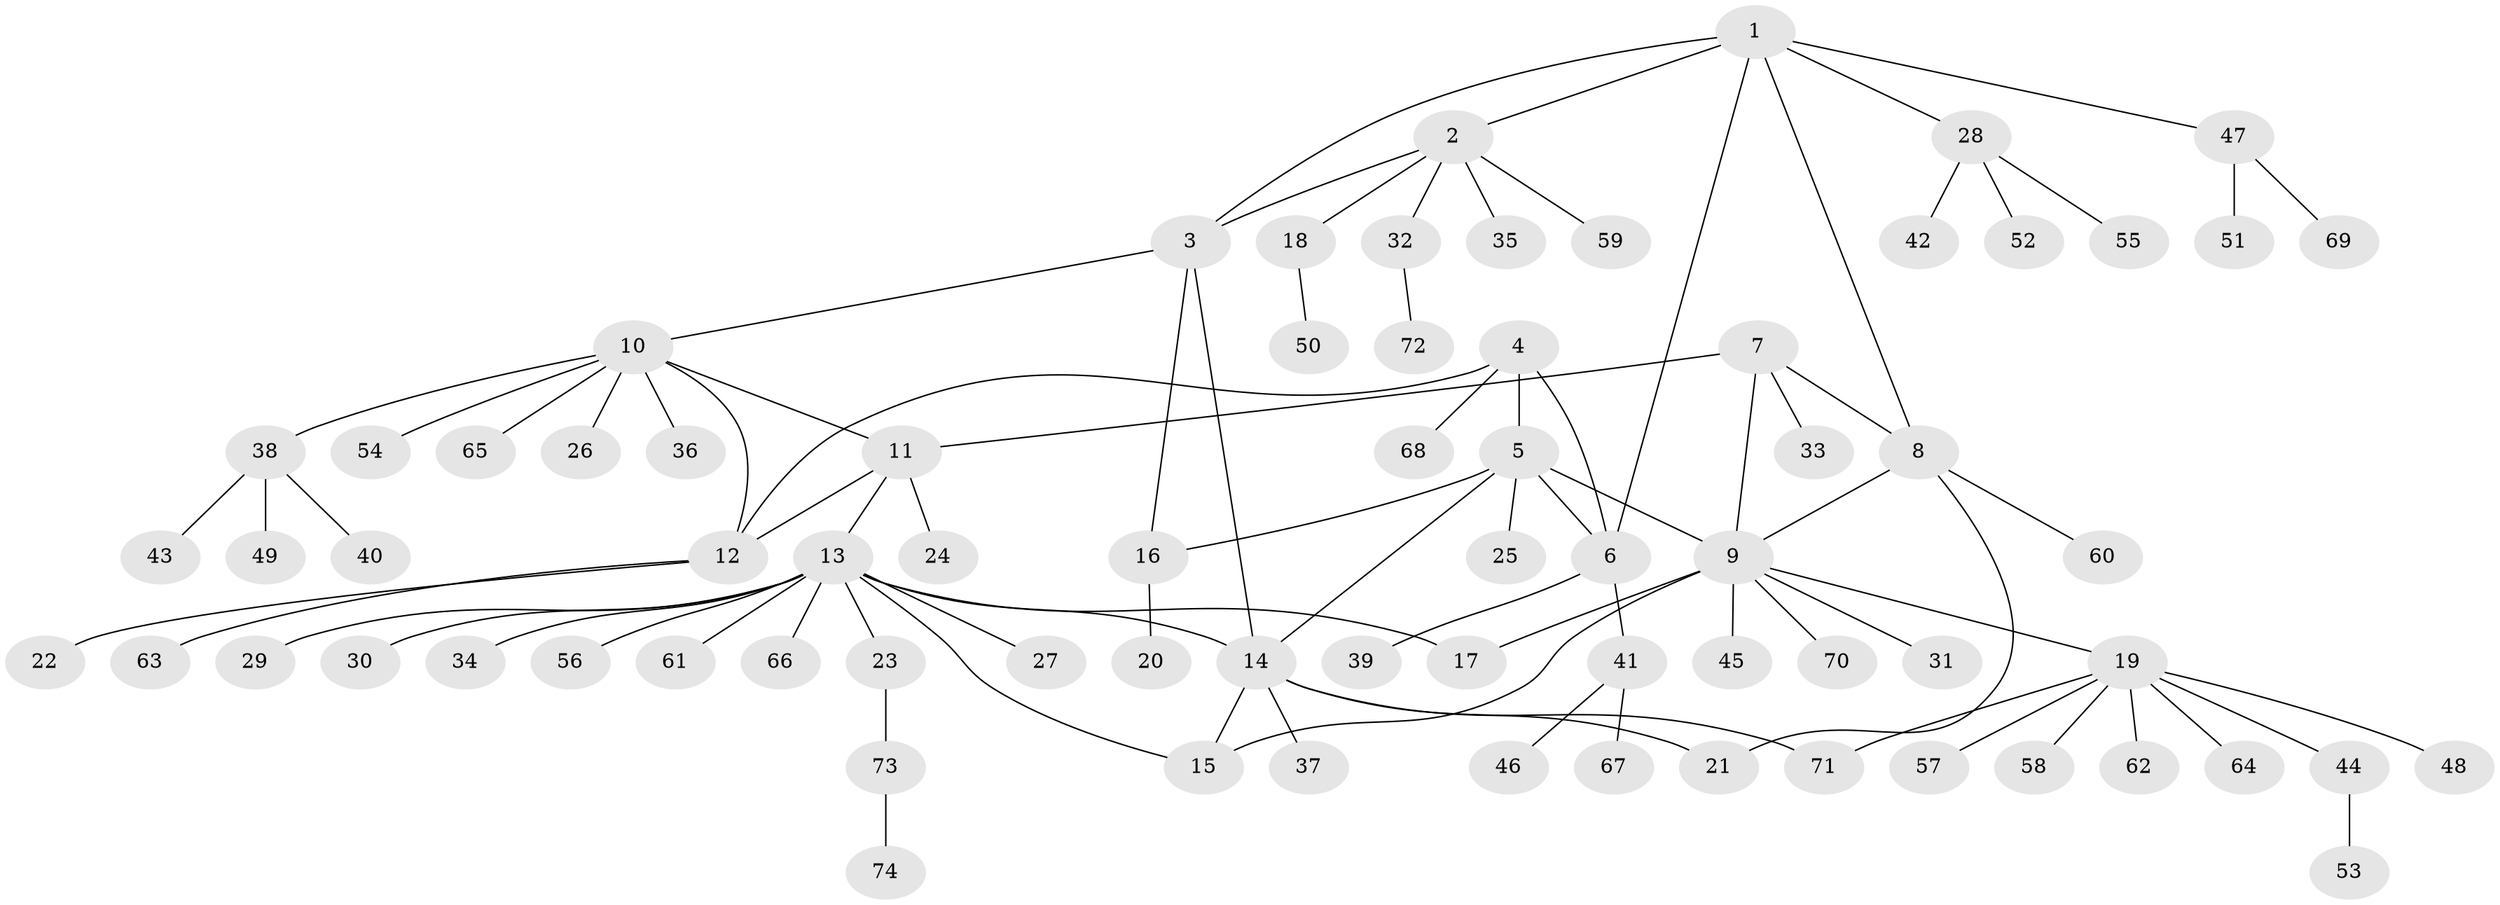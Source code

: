 // coarse degree distribution, {7: 0.05357142857142857, 8: 0.017857142857142856, 6: 0.017857142857142856, 4: 0.03571428571428571, 10: 0.03571428571428571, 3: 0.07142857142857142, 11: 0.017857142857142856, 2: 0.07142857142857142, 1: 0.6785714285714286}
// Generated by graph-tools (version 1.1) at 2025/52/02/27/25 19:52:19]
// undirected, 74 vertices, 88 edges
graph export_dot {
graph [start="1"]
  node [color=gray90,style=filled];
  1;
  2;
  3;
  4;
  5;
  6;
  7;
  8;
  9;
  10;
  11;
  12;
  13;
  14;
  15;
  16;
  17;
  18;
  19;
  20;
  21;
  22;
  23;
  24;
  25;
  26;
  27;
  28;
  29;
  30;
  31;
  32;
  33;
  34;
  35;
  36;
  37;
  38;
  39;
  40;
  41;
  42;
  43;
  44;
  45;
  46;
  47;
  48;
  49;
  50;
  51;
  52;
  53;
  54;
  55;
  56;
  57;
  58;
  59;
  60;
  61;
  62;
  63;
  64;
  65;
  66;
  67;
  68;
  69;
  70;
  71;
  72;
  73;
  74;
  1 -- 2;
  1 -- 3;
  1 -- 6;
  1 -- 8;
  1 -- 28;
  1 -- 47;
  2 -- 3;
  2 -- 18;
  2 -- 32;
  2 -- 35;
  2 -- 59;
  3 -- 10;
  3 -- 14;
  3 -- 16;
  4 -- 5;
  4 -- 6;
  4 -- 12;
  4 -- 68;
  5 -- 6;
  5 -- 9;
  5 -- 14;
  5 -- 16;
  5 -- 25;
  6 -- 39;
  6 -- 41;
  7 -- 8;
  7 -- 9;
  7 -- 11;
  7 -- 33;
  8 -- 9;
  8 -- 21;
  8 -- 60;
  9 -- 15;
  9 -- 17;
  9 -- 19;
  9 -- 31;
  9 -- 45;
  9 -- 70;
  10 -- 11;
  10 -- 12;
  10 -- 26;
  10 -- 36;
  10 -- 38;
  10 -- 54;
  10 -- 65;
  11 -- 12;
  11 -- 13;
  11 -- 24;
  12 -- 22;
  12 -- 63;
  13 -- 14;
  13 -- 15;
  13 -- 17;
  13 -- 23;
  13 -- 27;
  13 -- 29;
  13 -- 30;
  13 -- 34;
  13 -- 56;
  13 -- 61;
  13 -- 66;
  14 -- 15;
  14 -- 21;
  14 -- 37;
  14 -- 71;
  16 -- 20;
  18 -- 50;
  19 -- 44;
  19 -- 48;
  19 -- 57;
  19 -- 58;
  19 -- 62;
  19 -- 64;
  19 -- 71;
  23 -- 73;
  28 -- 42;
  28 -- 52;
  28 -- 55;
  32 -- 72;
  38 -- 40;
  38 -- 43;
  38 -- 49;
  41 -- 46;
  41 -- 67;
  44 -- 53;
  47 -- 51;
  47 -- 69;
  73 -- 74;
}
